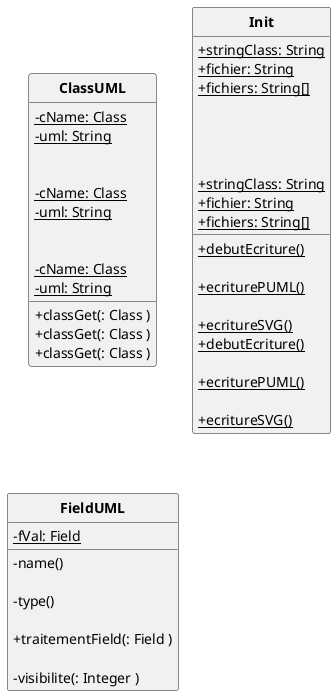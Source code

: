 @startuml

'UML GENER PAR CODE :)

skinparam style strictuml
skinparam classAttributeIconSize 0
skinparam classFontStyle Bold
hide empty members



class ClassUML{
-{static}cName: Class
-{static}uml: String
+classGet(: Class )


}


class ClassUML{
-{static}cName: Class
-{static}uml: String
+classGet(: Class )


}
class Init{
+{static}stringClass: String
+{static}fichier: String
+{static}fichiers: String[]
+{static}debutEcriture()

+{static}ecriturePUML()

+{static}ecritureSVG()


}


class ClassUML{
-{static}cName: Class
-{static}uml: String
+classGet(: Class )


}
class Init{
+{static}stringClass: String
+{static}fichier: String
+{static}fichiers: String[]
+{static}debutEcriture()

+{static}ecriturePUML()

+{static}ecritureSVG()


}
class FieldUML{
-{static}fVal: Field
-name()

-type()

+traitementField(: Field )

-visibilite(: Integer )


}
@enduml
